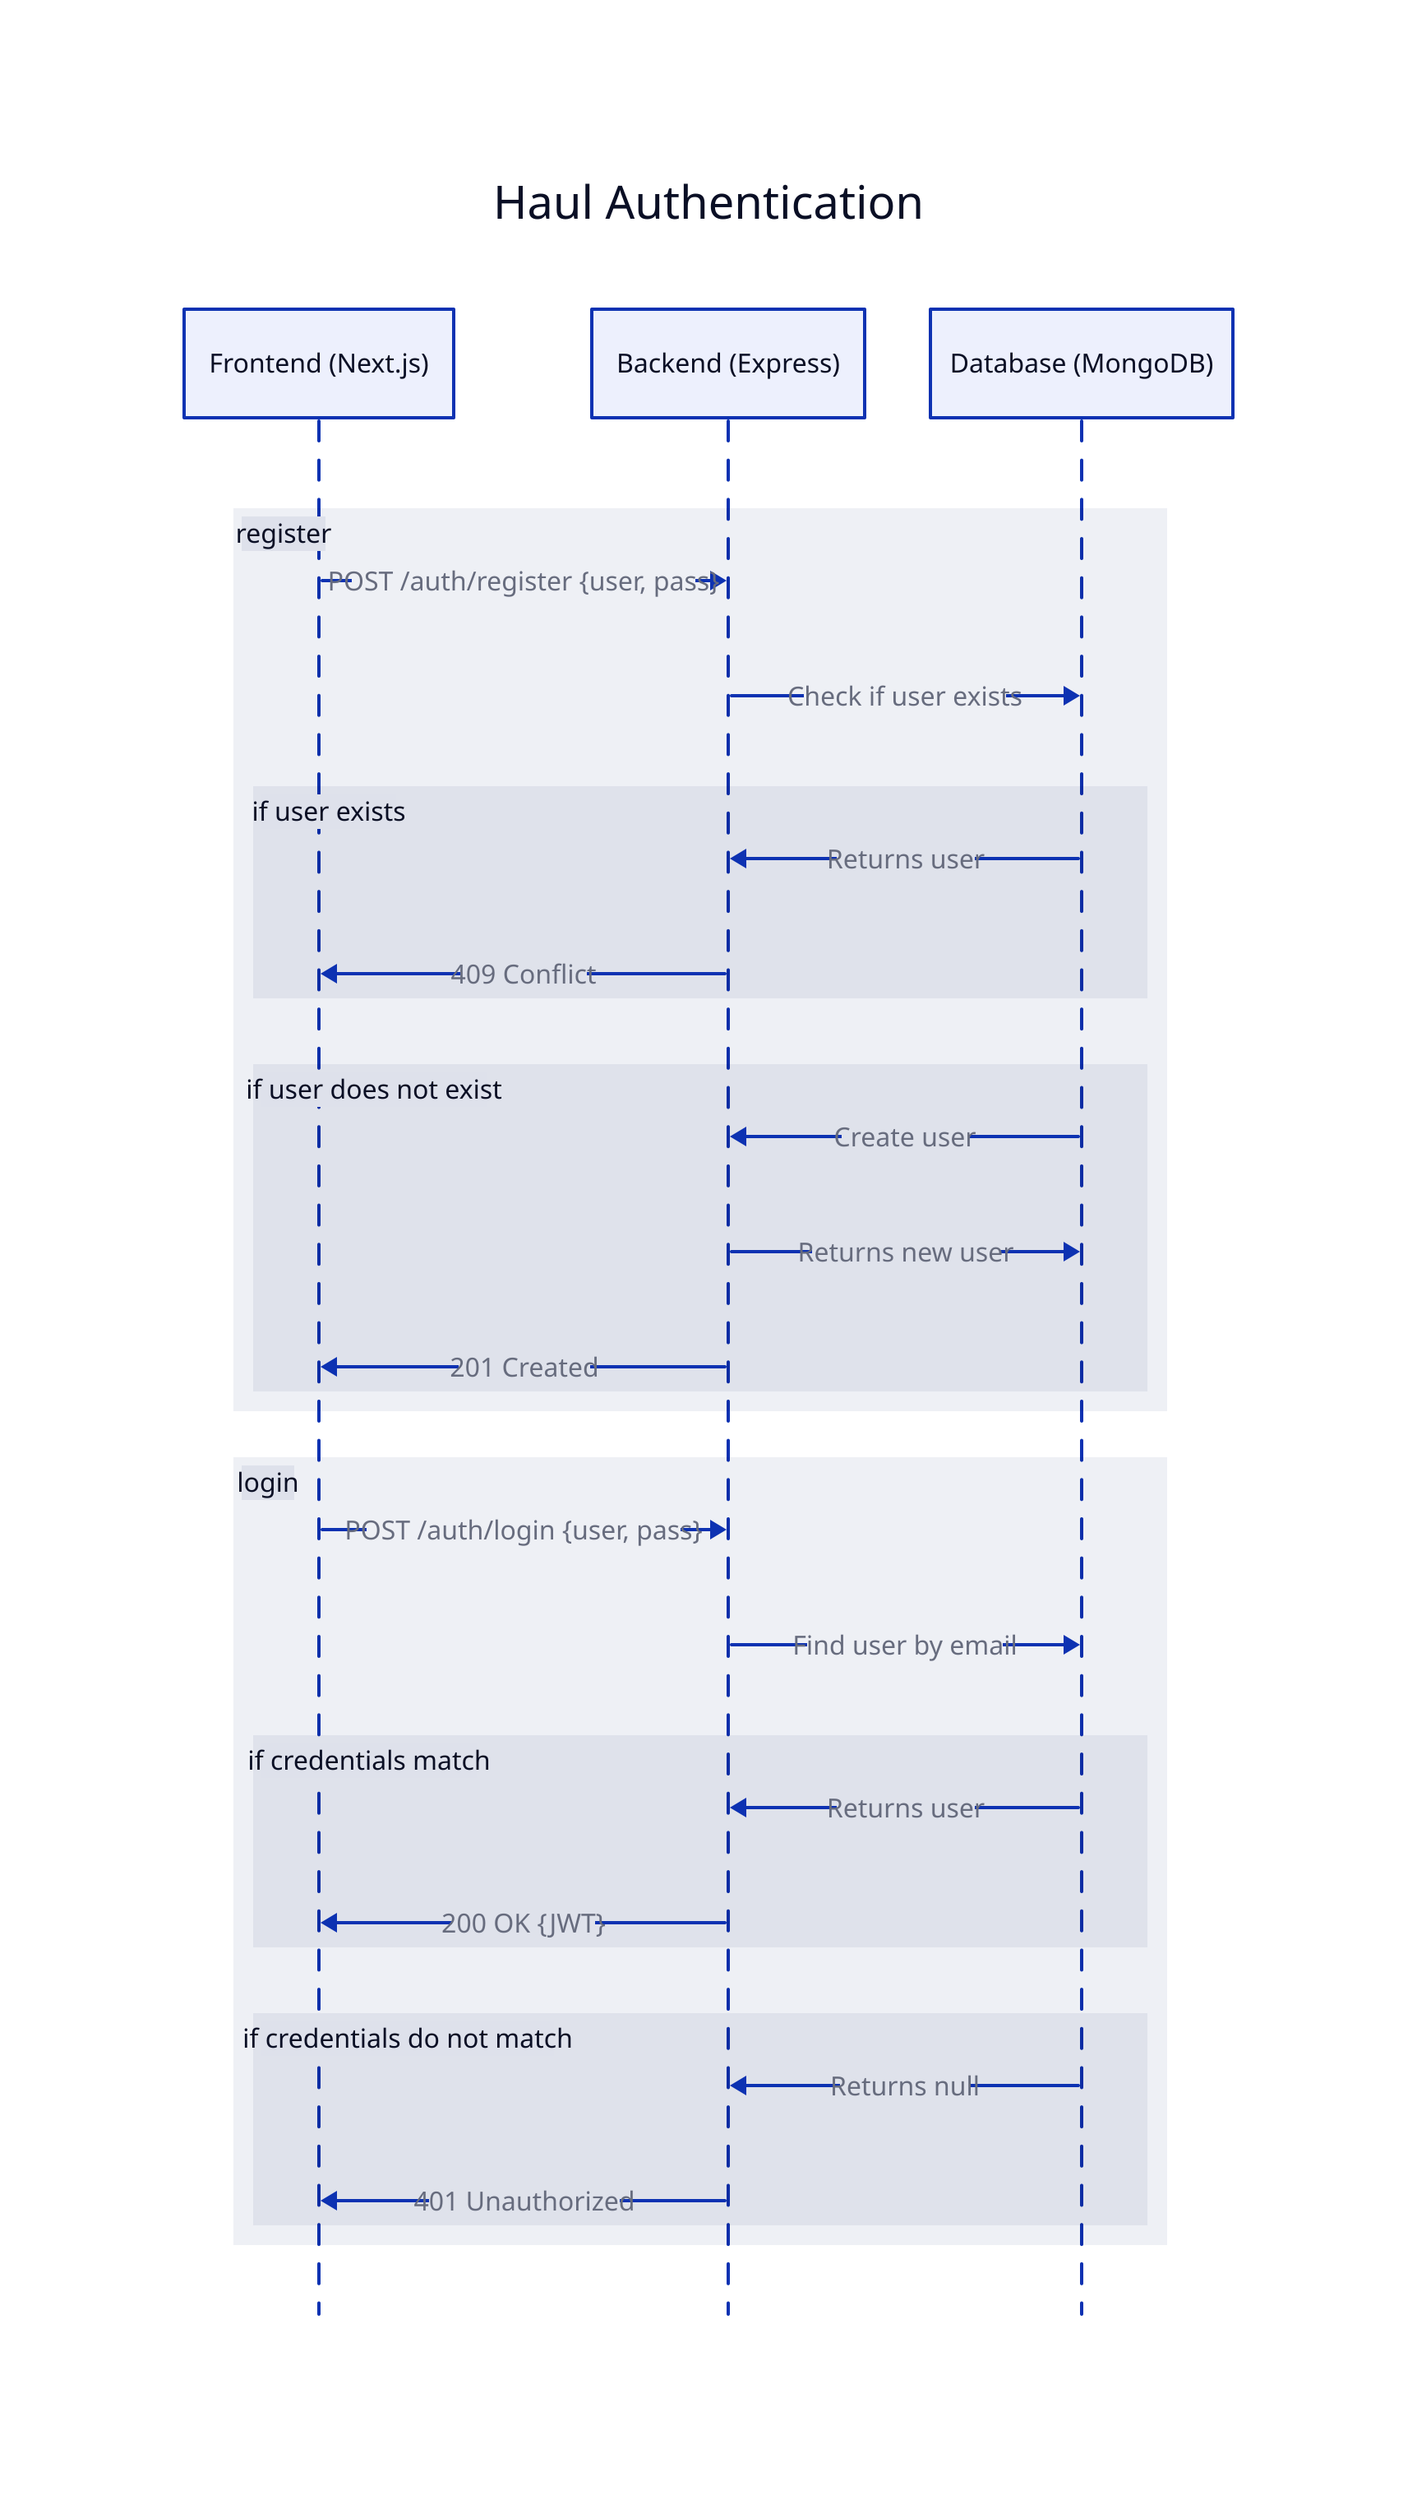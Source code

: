 Haul Authentication: {
  shape: sequence_diagram

  client: "Frontend (Next.js)"
  server: "Backend (Express)"
  db: "Database (MongoDB)"

  register: {
    client -> server: "POST /auth/register {user, pass}"
    server -> db: "Check if user exists"

    if: "if user exists" {
      db -> server: "Returns user"
      server -> client: "409 Conflict"
    }
    else: "if user does not exist" {
      db -> server: "Create user"
      server -> db: "Returns new user"
      server -> client: "201 Created"
    }
  }

  login: {
    client -> server: "POST /auth/login {user, pass}"
    server -> db: "Find user by email"

    if: "if credentials match" {
      db -> server: "Returns user"
      server -> client: "200 OK {JWT}"
    }
    else: "if credentials do not match" {
      db -> server: "Returns null"
      server -> client: "401 Unauthorized"
    }
  }
}

